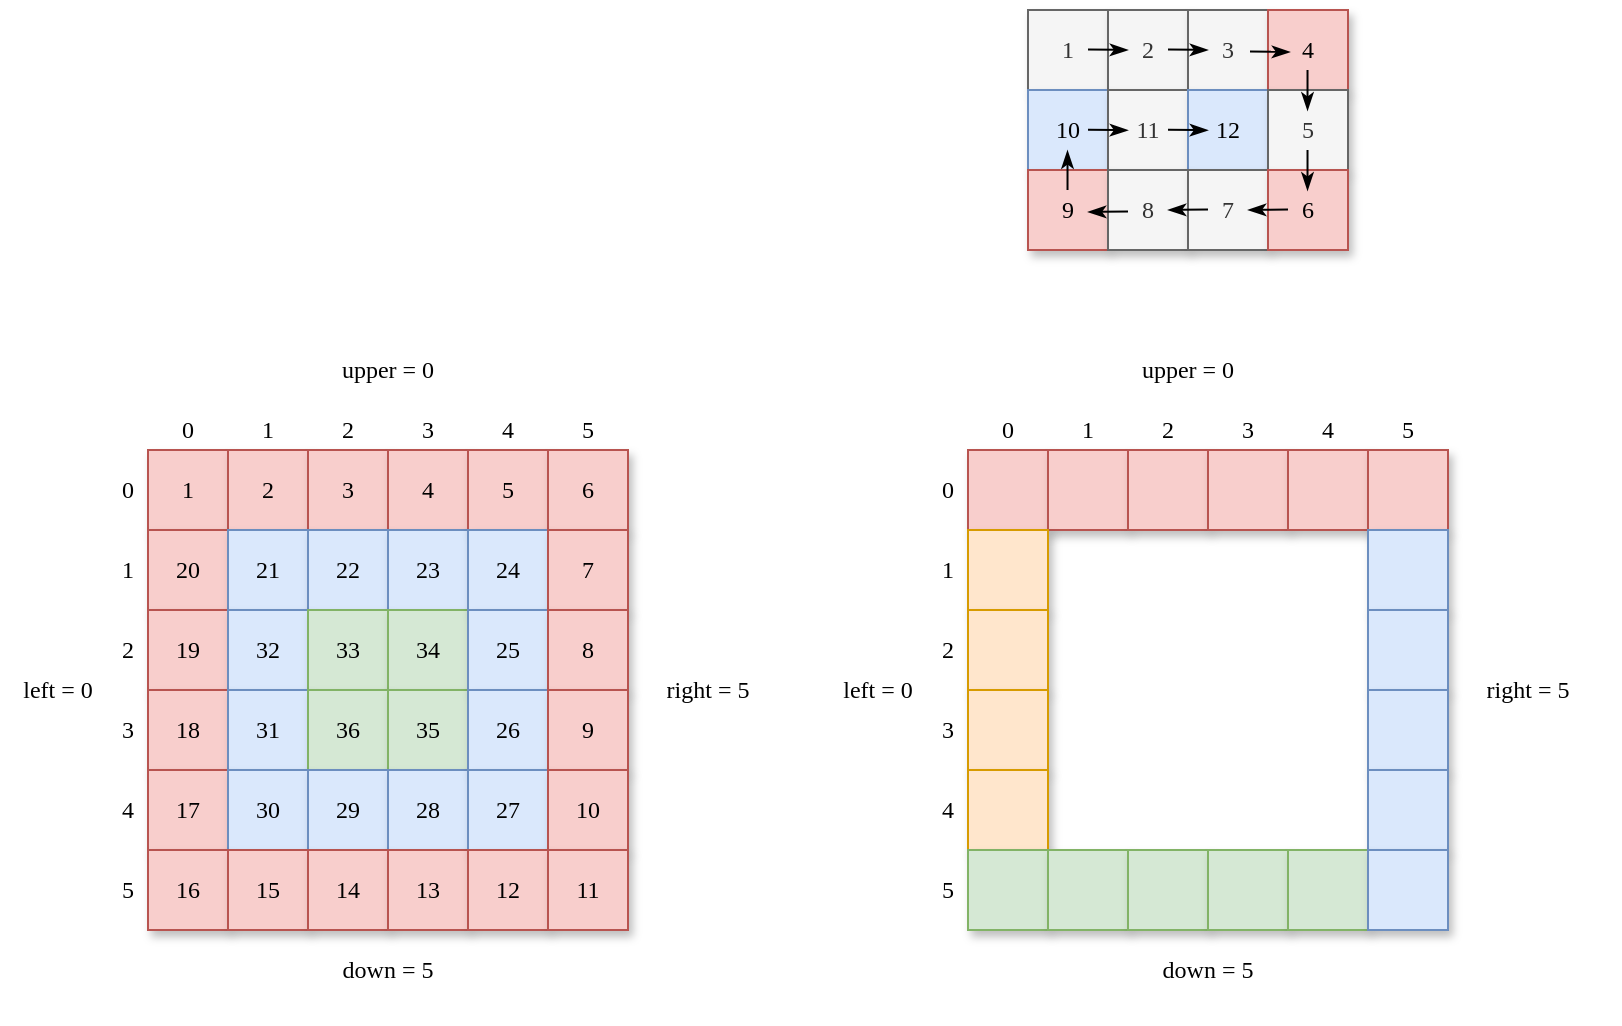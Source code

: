 <mxfile version="16.1.2" type="github">
  <diagram id="IRbPlLW_MTMiBRLNol3o" name="第 1 页">
    <mxGraphModel dx="2249" dy="762" grid="1" gridSize="10" guides="1" tooltips="1" connect="1" arrows="1" fold="1" page="1" pageScale="1" pageWidth="827" pageHeight="1169" math="0" shadow="0">
      <root>
        <mxCell id="0" />
        <mxCell id="1" parent="0" />
        <mxCell id="vTB9UbbACouyx4NtII5U-1" value="&lt;font face=&quot;Comic Sans MS&quot;&gt;1&lt;/font&gt;" style="rounded=0;whiteSpace=wrap;html=1;fillColor=#f5f5f5;fontColor=#333333;strokeColor=#666666;shadow=1;" vertex="1" parent="1">
          <mxGeometry x="280" y="160" width="40" height="40" as="geometry" />
        </mxCell>
        <mxCell id="vTB9UbbACouyx4NtII5U-2" value="&lt;font face=&quot;Comic Sans MS&quot;&gt;2&lt;/font&gt;" style="rounded=0;whiteSpace=wrap;html=1;fillColor=#f5f5f5;fontColor=#333333;strokeColor=#666666;shadow=1;" vertex="1" parent="1">
          <mxGeometry x="320" y="160" width="40" height="40" as="geometry" />
        </mxCell>
        <mxCell id="vTB9UbbACouyx4NtII5U-3" value="&lt;font face=&quot;Comic Sans MS&quot;&gt;3&lt;/font&gt;" style="rounded=0;whiteSpace=wrap;html=1;fillColor=#f5f5f5;fontColor=#333333;strokeColor=#666666;shadow=1;" vertex="1" parent="1">
          <mxGeometry x="360" y="160" width="40" height="40" as="geometry" />
        </mxCell>
        <mxCell id="vTB9UbbACouyx4NtII5U-4" value="&lt;font face=&quot;Comic Sans MS&quot;&gt;4&lt;/font&gt;" style="rounded=0;whiteSpace=wrap;html=1;fillColor=#f8cecc;strokeColor=#b85450;shadow=1;" vertex="1" parent="1">
          <mxGeometry x="400" y="160" width="40" height="40" as="geometry" />
        </mxCell>
        <mxCell id="vTB9UbbACouyx4NtII5U-5" value="&lt;font face=&quot;Comic Sans MS&quot;&gt;10&lt;/font&gt;" style="rounded=0;whiteSpace=wrap;html=1;fillColor=#dae8fc;strokeColor=#6c8ebf;shadow=1;" vertex="1" parent="1">
          <mxGeometry x="280" y="200" width="40" height="40" as="geometry" />
        </mxCell>
        <mxCell id="vTB9UbbACouyx4NtII5U-6" value="&lt;font face=&quot;Comic Sans MS&quot;&gt;11&lt;/font&gt;" style="rounded=0;whiteSpace=wrap;html=1;fillColor=#f5f5f5;fontColor=#333333;strokeColor=#666666;shadow=1;" vertex="1" parent="1">
          <mxGeometry x="320" y="200" width="40" height="40" as="geometry" />
        </mxCell>
        <mxCell id="vTB9UbbACouyx4NtII5U-7" value="&lt;font face=&quot;Comic Sans MS&quot;&gt;12&lt;/font&gt;" style="rounded=0;whiteSpace=wrap;html=1;fillColor=#dae8fc;strokeColor=#6c8ebf;shadow=1;" vertex="1" parent="1">
          <mxGeometry x="360" y="200" width="40" height="40" as="geometry" />
        </mxCell>
        <mxCell id="vTB9UbbACouyx4NtII5U-8" value="&lt;font face=&quot;Comic Sans MS&quot;&gt;5&lt;/font&gt;" style="rounded=0;whiteSpace=wrap;html=1;fillColor=#f5f5f5;fontColor=#333333;strokeColor=#666666;shadow=1;" vertex="1" parent="1">
          <mxGeometry x="400" y="200" width="40" height="40" as="geometry" />
        </mxCell>
        <mxCell id="vTB9UbbACouyx4NtII5U-9" value="&lt;font face=&quot;Comic Sans MS&quot;&gt;9&lt;/font&gt;" style="rounded=0;whiteSpace=wrap;html=1;fillColor=#f8cecc;strokeColor=#b85450;shadow=1;" vertex="1" parent="1">
          <mxGeometry x="280" y="240" width="40" height="40" as="geometry" />
        </mxCell>
        <mxCell id="vTB9UbbACouyx4NtII5U-10" value="&lt;font face=&quot;Comic Sans MS&quot;&gt;8&lt;/font&gt;" style="rounded=0;whiteSpace=wrap;html=1;fillColor=#f5f5f5;fontColor=#333333;strokeColor=#666666;shadow=1;" vertex="1" parent="1">
          <mxGeometry x="320" y="240" width="40" height="40" as="geometry" />
        </mxCell>
        <mxCell id="vTB9UbbACouyx4NtII5U-11" value="&lt;font face=&quot;Comic Sans MS&quot;&gt;7&lt;/font&gt;" style="rounded=0;whiteSpace=wrap;html=1;fillColor=#f5f5f5;fontColor=#333333;strokeColor=#666666;shadow=1;" vertex="1" parent="1">
          <mxGeometry x="360" y="240" width="40" height="40" as="geometry" />
        </mxCell>
        <mxCell id="vTB9UbbACouyx4NtII5U-12" value="&lt;font face=&quot;Comic Sans MS&quot;&gt;6&lt;/font&gt;" style="rounded=0;whiteSpace=wrap;html=1;fillColor=#f8cecc;strokeColor=#b85450;shadow=1;" vertex="1" parent="1">
          <mxGeometry x="400" y="240" width="40" height="40" as="geometry" />
        </mxCell>
        <mxCell id="vTB9UbbACouyx4NtII5U-13" value="" style="endArrow=classicThin;html=1;rounded=0;fontFamily=Comic Sans MS;endFill=1;" edge="1" parent="1">
          <mxGeometry width="50" height="50" relative="1" as="geometry">
            <mxPoint x="310" y="179.76" as="sourcePoint" />
            <mxPoint x="330" y="180" as="targetPoint" />
          </mxGeometry>
        </mxCell>
        <mxCell id="vTB9UbbACouyx4NtII5U-14" value="" style="endArrow=classicThin;html=1;rounded=0;fontFamily=Comic Sans MS;endFill=1;" edge="1" parent="1">
          <mxGeometry width="50" height="50" relative="1" as="geometry">
            <mxPoint x="350" y="179.76" as="sourcePoint" />
            <mxPoint x="370" y="180" as="targetPoint" />
          </mxGeometry>
        </mxCell>
        <mxCell id="vTB9UbbACouyx4NtII5U-15" value="" style="endArrow=classicThin;html=1;rounded=0;fontFamily=Comic Sans MS;endFill=1;" edge="1" parent="1">
          <mxGeometry width="50" height="50" relative="1" as="geometry">
            <mxPoint x="391" y="180.76" as="sourcePoint" />
            <mxPoint x="411" y="181" as="targetPoint" />
          </mxGeometry>
        </mxCell>
        <mxCell id="vTB9UbbACouyx4NtII5U-16" value="" style="endArrow=classicThin;html=1;rounded=0;fontFamily=Comic Sans MS;endFill=1;" edge="1" parent="1">
          <mxGeometry width="50" height="50" relative="1" as="geometry">
            <mxPoint x="419.76" y="190" as="sourcePoint" />
            <mxPoint x="419.76" y="210.24" as="targetPoint" />
          </mxGeometry>
        </mxCell>
        <mxCell id="vTB9UbbACouyx4NtII5U-17" value="" style="endArrow=classicThin;html=1;rounded=0;fontFamily=Comic Sans MS;endFill=1;" edge="1" parent="1">
          <mxGeometry width="50" height="50" relative="1" as="geometry">
            <mxPoint x="419.76" y="230" as="sourcePoint" />
            <mxPoint x="419.76" y="250.24" as="targetPoint" />
          </mxGeometry>
        </mxCell>
        <mxCell id="vTB9UbbACouyx4NtII5U-18" value="" style="endArrow=classicThin;html=1;rounded=0;fontFamily=Comic Sans MS;endFill=1;" edge="1" parent="1">
          <mxGeometry width="50" height="50" relative="1" as="geometry">
            <mxPoint x="410" y="259.76" as="sourcePoint" />
            <mxPoint x="390" y="260" as="targetPoint" />
          </mxGeometry>
        </mxCell>
        <mxCell id="vTB9UbbACouyx4NtII5U-19" value="" style="endArrow=classicThin;html=1;rounded=0;fontFamily=Comic Sans MS;endFill=1;" edge="1" parent="1">
          <mxGeometry width="50" height="50" relative="1" as="geometry">
            <mxPoint x="370" y="259.76" as="sourcePoint" />
            <mxPoint x="350" y="260" as="targetPoint" />
          </mxGeometry>
        </mxCell>
        <mxCell id="vTB9UbbACouyx4NtII5U-20" value="" style="endArrow=classicThin;html=1;rounded=0;fontFamily=Comic Sans MS;endFill=1;" edge="1" parent="1">
          <mxGeometry width="50" height="50" relative="1" as="geometry">
            <mxPoint x="330" y="260.76" as="sourcePoint" />
            <mxPoint x="310" y="261" as="targetPoint" />
          </mxGeometry>
        </mxCell>
        <mxCell id="vTB9UbbACouyx4NtII5U-21" value="" style="endArrow=classicThin;html=1;rounded=0;fontFamily=Comic Sans MS;endFill=1;" edge="1" parent="1">
          <mxGeometry width="50" height="50" relative="1" as="geometry">
            <mxPoint x="299.76" y="250" as="sourcePoint" />
            <mxPoint x="299.76" y="230.24" as="targetPoint" />
          </mxGeometry>
        </mxCell>
        <mxCell id="vTB9UbbACouyx4NtII5U-22" value="" style="endArrow=classicThin;html=1;rounded=0;fontFamily=Comic Sans MS;endFill=1;" edge="1" parent="1">
          <mxGeometry width="50" height="50" relative="1" as="geometry">
            <mxPoint x="310" y="219.88" as="sourcePoint" />
            <mxPoint x="330" y="220.12" as="targetPoint" />
          </mxGeometry>
        </mxCell>
        <mxCell id="vTB9UbbACouyx4NtII5U-23" value="" style="endArrow=classicThin;html=1;rounded=0;fontFamily=Comic Sans MS;endFill=1;" edge="1" parent="1">
          <mxGeometry width="50" height="50" relative="1" as="geometry">
            <mxPoint x="350" y="219.88" as="sourcePoint" />
            <mxPoint x="370" y="220.12" as="targetPoint" />
          </mxGeometry>
        </mxCell>
        <mxCell id="vTB9UbbACouyx4NtII5U-24" value="&lt;font face=&quot;Comic Sans MS&quot;&gt;1&lt;/font&gt;" style="rounded=0;whiteSpace=wrap;html=1;fillColor=#f8cecc;strokeColor=#b85450;shadow=1;" vertex="1" parent="1">
          <mxGeometry x="-160" y="380" width="40" height="40" as="geometry" />
        </mxCell>
        <mxCell id="vTB9UbbACouyx4NtII5U-25" value="&lt;font face=&quot;Comic Sans MS&quot;&gt;2&lt;/font&gt;" style="rounded=0;whiteSpace=wrap;html=1;fillColor=#f8cecc;strokeColor=#b85450;shadow=1;" vertex="1" parent="1">
          <mxGeometry x="-120" y="380" width="40" height="40" as="geometry" />
        </mxCell>
        <mxCell id="vTB9UbbACouyx4NtII5U-26" value="&lt;font face=&quot;Comic Sans MS&quot;&gt;3&lt;/font&gt;" style="rounded=0;whiteSpace=wrap;html=1;fillColor=#f8cecc;strokeColor=#b85450;shadow=1;" vertex="1" parent="1">
          <mxGeometry x="-80" y="380" width="40" height="40" as="geometry" />
        </mxCell>
        <mxCell id="vTB9UbbACouyx4NtII5U-27" value="&lt;font face=&quot;Comic Sans MS&quot;&gt;4&lt;/font&gt;" style="rounded=0;whiteSpace=wrap;html=1;fillColor=#f8cecc;strokeColor=#b85450;shadow=1;" vertex="1" parent="1">
          <mxGeometry x="-40" y="380" width="40" height="40" as="geometry" />
        </mxCell>
        <mxCell id="vTB9UbbACouyx4NtII5U-28" value="&lt;font face=&quot;Comic Sans MS&quot;&gt;20&lt;/font&gt;" style="rounded=0;whiteSpace=wrap;html=1;fillColor=#f8cecc;strokeColor=#b85450;shadow=1;" vertex="1" parent="1">
          <mxGeometry x="-160" y="420" width="40" height="40" as="geometry" />
        </mxCell>
        <mxCell id="vTB9UbbACouyx4NtII5U-29" value="&lt;font face=&quot;Comic Sans MS&quot;&gt;21&lt;/font&gt;" style="rounded=0;whiteSpace=wrap;html=1;fillColor=#dae8fc;strokeColor=#6c8ebf;shadow=1;" vertex="1" parent="1">
          <mxGeometry x="-120" y="420" width="40" height="40" as="geometry" />
        </mxCell>
        <mxCell id="vTB9UbbACouyx4NtII5U-30" value="&lt;font face=&quot;Comic Sans MS&quot;&gt;22&lt;/font&gt;" style="rounded=0;whiteSpace=wrap;html=1;fillColor=#dae8fc;strokeColor=#6c8ebf;shadow=1;" vertex="1" parent="1">
          <mxGeometry x="-80" y="420" width="40" height="40" as="geometry" />
        </mxCell>
        <mxCell id="vTB9UbbACouyx4NtII5U-31" value="&lt;font face=&quot;Comic Sans MS&quot;&gt;23&lt;/font&gt;" style="rounded=0;whiteSpace=wrap;html=1;shadow=1;fillColor=#dae8fc;strokeColor=#6c8ebf;" vertex="1" parent="1">
          <mxGeometry x="-40" y="420" width="40" height="40" as="geometry" />
        </mxCell>
        <mxCell id="vTB9UbbACouyx4NtII5U-32" value="&lt;font face=&quot;Comic Sans MS&quot;&gt;19&lt;/font&gt;" style="rounded=0;whiteSpace=wrap;html=1;fillColor=#f8cecc;strokeColor=#b85450;shadow=1;" vertex="1" parent="1">
          <mxGeometry x="-160" y="460" width="40" height="40" as="geometry" />
        </mxCell>
        <mxCell id="vTB9UbbACouyx4NtII5U-33" value="&lt;font face=&quot;Comic Sans MS&quot;&gt;32&lt;/font&gt;" style="rounded=0;whiteSpace=wrap;html=1;fillColor=#dae8fc;strokeColor=#6c8ebf;shadow=1;" vertex="1" parent="1">
          <mxGeometry x="-120" y="460" width="40" height="40" as="geometry" />
        </mxCell>
        <mxCell id="vTB9UbbACouyx4NtII5U-34" value="&lt;font face=&quot;Comic Sans MS&quot;&gt;33&lt;/font&gt;" style="rounded=0;whiteSpace=wrap;html=1;fillColor=#d5e8d4;strokeColor=#82b366;shadow=1;" vertex="1" parent="1">
          <mxGeometry x="-80" y="460" width="40" height="40" as="geometry" />
        </mxCell>
        <mxCell id="vTB9UbbACouyx4NtII5U-35" value="&lt;font face=&quot;Comic Sans MS&quot;&gt;34&lt;/font&gt;" style="rounded=0;whiteSpace=wrap;html=1;shadow=1;fillColor=#d5e8d4;strokeColor=#82b366;" vertex="1" parent="1">
          <mxGeometry x="-40" y="460" width="40" height="40" as="geometry" />
        </mxCell>
        <mxCell id="vTB9UbbACouyx4NtII5U-36" value="&lt;font face=&quot;Comic Sans MS&quot;&gt;18&lt;/font&gt;" style="rounded=0;whiteSpace=wrap;html=1;fillColor=#f8cecc;strokeColor=#b85450;shadow=1;" vertex="1" parent="1">
          <mxGeometry x="-160" y="500" width="40" height="40" as="geometry" />
        </mxCell>
        <mxCell id="vTB9UbbACouyx4NtII5U-37" value="&lt;font face=&quot;Comic Sans MS&quot;&gt;31&lt;/font&gt;" style="rounded=0;whiteSpace=wrap;html=1;fillColor=#dae8fc;strokeColor=#6c8ebf;shadow=1;" vertex="1" parent="1">
          <mxGeometry x="-120" y="500" width="40" height="40" as="geometry" />
        </mxCell>
        <mxCell id="vTB9UbbACouyx4NtII5U-38" value="&lt;font face=&quot;Comic Sans MS&quot;&gt;36&lt;/font&gt;" style="rounded=0;whiteSpace=wrap;html=1;fillColor=#d5e8d4;strokeColor=#82b366;shadow=1;" vertex="1" parent="1">
          <mxGeometry x="-80" y="500" width="40" height="40" as="geometry" />
        </mxCell>
        <mxCell id="vTB9UbbACouyx4NtII5U-39" value="&lt;font face=&quot;Comic Sans MS&quot;&gt;35&lt;/font&gt;" style="rounded=0;whiteSpace=wrap;html=1;fillColor=#d5e8d4;strokeColor=#82b366;shadow=1;" vertex="1" parent="1">
          <mxGeometry x="-40" y="500" width="40" height="40" as="geometry" />
        </mxCell>
        <mxCell id="vTB9UbbACouyx4NtII5U-40" value="&lt;font face=&quot;Comic Sans MS&quot;&gt;17&lt;/font&gt;" style="rounded=0;whiteSpace=wrap;html=1;fillColor=#f8cecc;strokeColor=#b85450;shadow=1;" vertex="1" parent="1">
          <mxGeometry x="-160" y="540" width="40" height="40" as="geometry" />
        </mxCell>
        <mxCell id="vTB9UbbACouyx4NtII5U-41" value="&lt;font face=&quot;Comic Sans MS&quot;&gt;30&lt;/font&gt;" style="rounded=0;whiteSpace=wrap;html=1;fillColor=#dae8fc;strokeColor=#6c8ebf;shadow=1;" vertex="1" parent="1">
          <mxGeometry x="-120" y="540" width="40" height="40" as="geometry" />
        </mxCell>
        <mxCell id="vTB9UbbACouyx4NtII5U-42" value="&lt;font face=&quot;Comic Sans MS&quot;&gt;29&lt;/font&gt;" style="rounded=0;whiteSpace=wrap;html=1;fillColor=#dae8fc;strokeColor=#6c8ebf;shadow=1;" vertex="1" parent="1">
          <mxGeometry x="-80" y="540" width="40" height="40" as="geometry" />
        </mxCell>
        <mxCell id="vTB9UbbACouyx4NtII5U-43" value="&lt;font face=&quot;Comic Sans MS&quot;&gt;28&lt;/font&gt;" style="rounded=0;whiteSpace=wrap;html=1;fillColor=#dae8fc;strokeColor=#6c8ebf;shadow=1;" vertex="1" parent="1">
          <mxGeometry x="-40" y="540" width="40" height="40" as="geometry" />
        </mxCell>
        <mxCell id="vTB9UbbACouyx4NtII5U-44" value="&lt;font face=&quot;Comic Sans MS&quot;&gt;16&lt;/font&gt;" style="rounded=0;whiteSpace=wrap;html=1;fillColor=#f8cecc;strokeColor=#b85450;shadow=1;" vertex="1" parent="1">
          <mxGeometry x="-160" y="580" width="40" height="40" as="geometry" />
        </mxCell>
        <mxCell id="vTB9UbbACouyx4NtII5U-45" value="&lt;font face=&quot;Comic Sans MS&quot;&gt;15&lt;/font&gt;" style="rounded=0;whiteSpace=wrap;html=1;fillColor=#f8cecc;strokeColor=#b85450;shadow=1;" vertex="1" parent="1">
          <mxGeometry x="-120" y="580" width="40" height="40" as="geometry" />
        </mxCell>
        <mxCell id="vTB9UbbACouyx4NtII5U-46" value="&lt;font face=&quot;Comic Sans MS&quot;&gt;14&lt;/font&gt;" style="rounded=0;whiteSpace=wrap;html=1;fillColor=#f8cecc;strokeColor=#b85450;shadow=1;" vertex="1" parent="1">
          <mxGeometry x="-80" y="580" width="40" height="40" as="geometry" />
        </mxCell>
        <mxCell id="vTB9UbbACouyx4NtII5U-47" value="&lt;font face=&quot;Comic Sans MS&quot;&gt;13&lt;/font&gt;" style="rounded=0;whiteSpace=wrap;html=1;fillColor=#f8cecc;strokeColor=#b85450;shadow=1;" vertex="1" parent="1">
          <mxGeometry x="-40" y="580" width="40" height="40" as="geometry" />
        </mxCell>
        <mxCell id="vTB9UbbACouyx4NtII5U-48" value="&lt;font face=&quot;Comic Sans MS&quot;&gt;5&lt;/font&gt;" style="rounded=0;whiteSpace=wrap;html=1;fillColor=#f8cecc;strokeColor=#b85450;shadow=1;" vertex="1" parent="1">
          <mxGeometry y="380" width="40" height="40" as="geometry" />
        </mxCell>
        <mxCell id="vTB9UbbACouyx4NtII5U-49" value="&lt;font face=&quot;Comic Sans MS&quot;&gt;6&lt;/font&gt;" style="rounded=0;whiteSpace=wrap;html=1;fillColor=#f8cecc;strokeColor=#b85450;shadow=1;" vertex="1" parent="1">
          <mxGeometry x="40" y="380" width="40" height="40" as="geometry" />
        </mxCell>
        <mxCell id="vTB9UbbACouyx4NtII5U-50" value="&lt;font face=&quot;Comic Sans MS&quot;&gt;24&lt;/font&gt;" style="rounded=0;whiteSpace=wrap;html=1;fillColor=#dae8fc;strokeColor=#6c8ebf;shadow=1;" vertex="1" parent="1">
          <mxGeometry y="420" width="40" height="40" as="geometry" />
        </mxCell>
        <mxCell id="vTB9UbbACouyx4NtII5U-51" value="&lt;font face=&quot;Comic Sans MS&quot;&gt;7&lt;/font&gt;" style="rounded=0;whiteSpace=wrap;html=1;fillColor=#f8cecc;strokeColor=#b85450;shadow=1;" vertex="1" parent="1">
          <mxGeometry x="40" y="420" width="40" height="40" as="geometry" />
        </mxCell>
        <mxCell id="vTB9UbbACouyx4NtII5U-52" value="&lt;font face=&quot;Comic Sans MS&quot;&gt;25&lt;/font&gt;" style="rounded=0;whiteSpace=wrap;html=1;shadow=1;fillColor=#dae8fc;strokeColor=#6c8ebf;" vertex="1" parent="1">
          <mxGeometry y="460" width="40" height="40" as="geometry" />
        </mxCell>
        <mxCell id="vTB9UbbACouyx4NtII5U-53" value="&lt;font face=&quot;Comic Sans MS&quot;&gt;8&lt;/font&gt;" style="rounded=0;whiteSpace=wrap;html=1;fillColor=#f8cecc;strokeColor=#b85450;shadow=1;" vertex="1" parent="1">
          <mxGeometry x="40" y="460" width="40" height="40" as="geometry" />
        </mxCell>
        <mxCell id="vTB9UbbACouyx4NtII5U-54" value="&lt;font face=&quot;Comic Sans MS&quot;&gt;26&lt;/font&gt;" style="rounded=0;whiteSpace=wrap;html=1;fillColor=#dae8fc;strokeColor=#6c8ebf;shadow=1;" vertex="1" parent="1">
          <mxGeometry y="500" width="40" height="40" as="geometry" />
        </mxCell>
        <mxCell id="vTB9UbbACouyx4NtII5U-55" value="&lt;font face=&quot;Comic Sans MS&quot;&gt;9&lt;/font&gt;" style="rounded=0;whiteSpace=wrap;html=1;fillColor=#f8cecc;strokeColor=#b85450;shadow=1;" vertex="1" parent="1">
          <mxGeometry x="40" y="500" width="40" height="40" as="geometry" />
        </mxCell>
        <mxCell id="vTB9UbbACouyx4NtII5U-56" value="&lt;font face=&quot;Comic Sans MS&quot;&gt;27&lt;/font&gt;" style="rounded=0;whiteSpace=wrap;html=1;fillColor=#dae8fc;strokeColor=#6c8ebf;shadow=1;" vertex="1" parent="1">
          <mxGeometry y="540" width="40" height="40" as="geometry" />
        </mxCell>
        <mxCell id="vTB9UbbACouyx4NtII5U-57" value="&lt;font face=&quot;Comic Sans MS&quot;&gt;10&lt;/font&gt;" style="rounded=0;whiteSpace=wrap;html=1;fillColor=#f8cecc;strokeColor=#b85450;shadow=1;" vertex="1" parent="1">
          <mxGeometry x="40" y="540" width="40" height="40" as="geometry" />
        </mxCell>
        <mxCell id="vTB9UbbACouyx4NtII5U-58" value="&lt;font face=&quot;Comic Sans MS&quot;&gt;12&lt;/font&gt;" style="rounded=0;whiteSpace=wrap;html=1;fillColor=#f8cecc;strokeColor=#b85450;shadow=1;" vertex="1" parent="1">
          <mxGeometry y="580" width="40" height="40" as="geometry" />
        </mxCell>
        <mxCell id="vTB9UbbACouyx4NtII5U-59" value="&lt;font face=&quot;Comic Sans MS&quot;&gt;11&lt;/font&gt;" style="rounded=0;whiteSpace=wrap;html=1;fillColor=#f8cecc;strokeColor=#b85450;shadow=1;" vertex="1" parent="1">
          <mxGeometry x="40" y="580" width="40" height="40" as="geometry" />
        </mxCell>
        <mxCell id="vTB9UbbACouyx4NtII5U-60" value="upper = 0" style="text;html=1;strokeColor=none;fillColor=none;align=center;verticalAlign=middle;whiteSpace=wrap;rounded=0;shadow=1;fontFamily=Comic Sans MS;" vertex="1" parent="1">
          <mxGeometry x="-80" y="320" width="80" height="40" as="geometry" />
        </mxCell>
        <mxCell id="vTB9UbbACouyx4NtII5U-61" value="right = 5" style="text;html=1;strokeColor=none;fillColor=none;align=center;verticalAlign=middle;whiteSpace=wrap;rounded=0;shadow=1;fontFamily=Comic Sans MS;" vertex="1" parent="1">
          <mxGeometry x="80" y="480" width="80" height="40" as="geometry" />
        </mxCell>
        <mxCell id="vTB9UbbACouyx4NtII5U-62" value="down = 5" style="text;html=1;strokeColor=none;fillColor=none;align=center;verticalAlign=middle;whiteSpace=wrap;rounded=0;shadow=1;fontFamily=Comic Sans MS;" vertex="1" parent="1">
          <mxGeometry x="-80" y="620" width="80" height="40" as="geometry" />
        </mxCell>
        <mxCell id="vTB9UbbACouyx4NtII5U-63" value="left = 0" style="text;html=1;strokeColor=none;fillColor=none;align=center;verticalAlign=middle;whiteSpace=wrap;rounded=0;shadow=1;fontFamily=Comic Sans MS;" vertex="1" parent="1">
          <mxGeometry x="-230" y="460" width="50" height="80" as="geometry" />
        </mxCell>
        <mxCell id="vTB9UbbACouyx4NtII5U-64" value="0" style="text;html=1;strokeColor=none;fillColor=none;align=center;verticalAlign=middle;whiteSpace=wrap;rounded=0;shadow=1;fontFamily=Comic Sans MS;" vertex="1" parent="1">
          <mxGeometry x="-180" y="380" width="20" height="40" as="geometry" />
        </mxCell>
        <mxCell id="vTB9UbbACouyx4NtII5U-65" value="1" style="text;html=1;strokeColor=none;fillColor=none;align=center;verticalAlign=middle;whiteSpace=wrap;rounded=0;shadow=1;fontFamily=Comic Sans MS;" vertex="1" parent="1">
          <mxGeometry x="-180" y="420" width="20" height="40" as="geometry" />
        </mxCell>
        <mxCell id="vTB9UbbACouyx4NtII5U-66" value="2" style="text;html=1;strokeColor=none;fillColor=none;align=center;verticalAlign=middle;whiteSpace=wrap;rounded=0;shadow=1;fontFamily=Comic Sans MS;" vertex="1" parent="1">
          <mxGeometry x="-180" y="460" width="20" height="40" as="geometry" />
        </mxCell>
        <mxCell id="vTB9UbbACouyx4NtII5U-67" value="3" style="text;html=1;strokeColor=none;fillColor=none;align=center;verticalAlign=middle;whiteSpace=wrap;rounded=0;shadow=1;fontFamily=Comic Sans MS;" vertex="1" parent="1">
          <mxGeometry x="-180" y="500" width="20" height="40" as="geometry" />
        </mxCell>
        <mxCell id="vTB9UbbACouyx4NtII5U-68" value="4" style="text;html=1;strokeColor=none;fillColor=none;align=center;verticalAlign=middle;whiteSpace=wrap;rounded=0;shadow=1;fontFamily=Comic Sans MS;" vertex="1" parent="1">
          <mxGeometry x="-180" y="540" width="20" height="40" as="geometry" />
        </mxCell>
        <mxCell id="vTB9UbbACouyx4NtII5U-69" value="5" style="text;html=1;strokeColor=none;fillColor=none;align=center;verticalAlign=middle;whiteSpace=wrap;rounded=0;shadow=1;fontFamily=Comic Sans MS;" vertex="1" parent="1">
          <mxGeometry x="-180" y="580" width="20" height="40" as="geometry" />
        </mxCell>
        <mxCell id="vTB9UbbACouyx4NtII5U-70" value="0" style="text;html=1;strokeColor=none;fillColor=none;align=center;verticalAlign=middle;whiteSpace=wrap;rounded=0;shadow=1;fontFamily=Comic Sans MS;" vertex="1" parent="1">
          <mxGeometry x="-160" y="360" width="40" height="20" as="geometry" />
        </mxCell>
        <mxCell id="vTB9UbbACouyx4NtII5U-71" value="1" style="text;html=1;strokeColor=none;fillColor=none;align=center;verticalAlign=middle;whiteSpace=wrap;rounded=0;shadow=1;fontFamily=Comic Sans MS;" vertex="1" parent="1">
          <mxGeometry x="-120" y="360" width="40" height="20" as="geometry" />
        </mxCell>
        <mxCell id="vTB9UbbACouyx4NtII5U-72" value="2" style="text;html=1;strokeColor=none;fillColor=none;align=center;verticalAlign=middle;whiteSpace=wrap;rounded=0;shadow=1;fontFamily=Comic Sans MS;" vertex="1" parent="1">
          <mxGeometry x="-80" y="360" width="40" height="20" as="geometry" />
        </mxCell>
        <mxCell id="vTB9UbbACouyx4NtII5U-73" value="3" style="text;html=1;strokeColor=none;fillColor=none;align=center;verticalAlign=middle;whiteSpace=wrap;rounded=0;shadow=1;fontFamily=Comic Sans MS;" vertex="1" parent="1">
          <mxGeometry x="-40" y="360" width="40" height="20" as="geometry" />
        </mxCell>
        <mxCell id="vTB9UbbACouyx4NtII5U-74" value="4" style="text;html=1;strokeColor=none;fillColor=none;align=center;verticalAlign=middle;whiteSpace=wrap;rounded=0;shadow=1;fontFamily=Comic Sans MS;" vertex="1" parent="1">
          <mxGeometry y="360" width="40" height="20" as="geometry" />
        </mxCell>
        <mxCell id="vTB9UbbACouyx4NtII5U-75" value="5" style="text;html=1;strokeColor=none;fillColor=none;align=center;verticalAlign=middle;whiteSpace=wrap;rounded=0;shadow=1;fontFamily=Comic Sans MS;" vertex="1" parent="1">
          <mxGeometry x="40" y="360" width="40" height="20" as="geometry" />
        </mxCell>
        <mxCell id="vTB9UbbACouyx4NtII5U-76" value="" style="rounded=0;whiteSpace=wrap;html=1;fillColor=#f8cecc;strokeColor=#b85450;shadow=1;" vertex="1" parent="1">
          <mxGeometry x="250" y="380" width="40" height="40" as="geometry" />
        </mxCell>
        <mxCell id="vTB9UbbACouyx4NtII5U-77" value="" style="rounded=0;whiteSpace=wrap;html=1;fillColor=#f8cecc;strokeColor=#b85450;shadow=1;" vertex="1" parent="1">
          <mxGeometry x="290" y="380" width="40" height="40" as="geometry" />
        </mxCell>
        <mxCell id="vTB9UbbACouyx4NtII5U-78" value="" style="rounded=0;whiteSpace=wrap;html=1;fillColor=#f8cecc;strokeColor=#b85450;shadow=1;" vertex="1" parent="1">
          <mxGeometry x="330" y="380" width="40" height="40" as="geometry" />
        </mxCell>
        <mxCell id="vTB9UbbACouyx4NtII5U-79" value="" style="rounded=0;whiteSpace=wrap;html=1;fillColor=#f8cecc;strokeColor=#b85450;shadow=1;" vertex="1" parent="1">
          <mxGeometry x="370" y="380" width="40" height="40" as="geometry" />
        </mxCell>
        <mxCell id="vTB9UbbACouyx4NtII5U-80" value="" style="rounded=0;whiteSpace=wrap;html=1;fillColor=#ffe6cc;strokeColor=#d79b00;shadow=1;" vertex="1" parent="1">
          <mxGeometry x="250" y="420" width="40" height="40" as="geometry" />
        </mxCell>
        <mxCell id="vTB9UbbACouyx4NtII5U-84" value="" style="rounded=0;whiteSpace=wrap;html=1;fillColor=#ffe6cc;strokeColor=#d79b00;shadow=1;" vertex="1" parent="1">
          <mxGeometry x="250" y="460" width="40" height="40" as="geometry" />
        </mxCell>
        <mxCell id="vTB9UbbACouyx4NtII5U-88" value="" style="rounded=0;whiteSpace=wrap;html=1;fillColor=#ffe6cc;strokeColor=#d79b00;shadow=1;" vertex="1" parent="1">
          <mxGeometry x="250" y="500" width="40" height="40" as="geometry" />
        </mxCell>
        <mxCell id="vTB9UbbACouyx4NtII5U-92" value="" style="rounded=0;whiteSpace=wrap;html=1;fillColor=#ffe6cc;strokeColor=#d79b00;shadow=1;" vertex="1" parent="1">
          <mxGeometry x="250" y="540" width="40" height="40" as="geometry" />
        </mxCell>
        <mxCell id="vTB9UbbACouyx4NtII5U-96" value="" style="rounded=0;whiteSpace=wrap;html=1;fillColor=#d5e8d4;strokeColor=#82b366;shadow=1;" vertex="1" parent="1">
          <mxGeometry x="250" y="580" width="40" height="40" as="geometry" />
        </mxCell>
        <mxCell id="vTB9UbbACouyx4NtII5U-97" value="" style="rounded=0;whiteSpace=wrap;html=1;fillColor=#d5e8d4;strokeColor=#82b366;shadow=1;" vertex="1" parent="1">
          <mxGeometry x="290" y="580" width="40" height="40" as="geometry" />
        </mxCell>
        <mxCell id="vTB9UbbACouyx4NtII5U-98" value="" style="rounded=0;whiteSpace=wrap;html=1;fillColor=#d5e8d4;strokeColor=#82b366;shadow=1;" vertex="1" parent="1">
          <mxGeometry x="330" y="580" width="40" height="40" as="geometry" />
        </mxCell>
        <mxCell id="vTB9UbbACouyx4NtII5U-99" value="" style="rounded=0;whiteSpace=wrap;html=1;fillColor=#d5e8d4;strokeColor=#82b366;shadow=1;" vertex="1" parent="1">
          <mxGeometry x="370" y="580" width="40" height="40" as="geometry" />
        </mxCell>
        <mxCell id="vTB9UbbACouyx4NtII5U-100" value="" style="rounded=0;whiteSpace=wrap;html=1;fillColor=#f8cecc;strokeColor=#b85450;shadow=1;" vertex="1" parent="1">
          <mxGeometry x="410" y="380" width="40" height="40" as="geometry" />
        </mxCell>
        <mxCell id="vTB9UbbACouyx4NtII5U-101" value="" style="rounded=0;whiteSpace=wrap;html=1;fillColor=#f8cecc;strokeColor=#b85450;shadow=1;" vertex="1" parent="1">
          <mxGeometry x="450" y="380" width="40" height="40" as="geometry" />
        </mxCell>
        <mxCell id="vTB9UbbACouyx4NtII5U-103" value="" style="rounded=0;whiteSpace=wrap;html=1;fillColor=#dae8fc;strokeColor=#6c8ebf;shadow=1;" vertex="1" parent="1">
          <mxGeometry x="450" y="420" width="40" height="40" as="geometry" />
        </mxCell>
        <mxCell id="vTB9UbbACouyx4NtII5U-105" value="" style="rounded=0;whiteSpace=wrap;html=1;fillColor=#dae8fc;strokeColor=#6c8ebf;shadow=1;" vertex="1" parent="1">
          <mxGeometry x="450" y="460" width="40" height="40" as="geometry" />
        </mxCell>
        <mxCell id="vTB9UbbACouyx4NtII5U-107" value="" style="rounded=0;whiteSpace=wrap;html=1;fillColor=#dae8fc;strokeColor=#6c8ebf;shadow=1;" vertex="1" parent="1">
          <mxGeometry x="450" y="500" width="40" height="40" as="geometry" />
        </mxCell>
        <mxCell id="vTB9UbbACouyx4NtII5U-109" value="" style="rounded=0;whiteSpace=wrap;html=1;fillColor=#dae8fc;strokeColor=#6c8ebf;shadow=1;" vertex="1" parent="1">
          <mxGeometry x="450" y="540" width="40" height="40" as="geometry" />
        </mxCell>
        <mxCell id="vTB9UbbACouyx4NtII5U-110" value="" style="rounded=0;whiteSpace=wrap;html=1;fillColor=#d5e8d4;strokeColor=#82b366;shadow=1;" vertex="1" parent="1">
          <mxGeometry x="410" y="580" width="40" height="40" as="geometry" />
        </mxCell>
        <mxCell id="vTB9UbbACouyx4NtII5U-111" value="" style="rounded=0;whiteSpace=wrap;html=1;fillColor=#dae8fc;strokeColor=#6c8ebf;shadow=1;" vertex="1" parent="1">
          <mxGeometry x="450" y="580" width="40" height="40" as="geometry" />
        </mxCell>
        <mxCell id="vTB9UbbACouyx4NtII5U-112" value="right = 5" style="text;html=1;strokeColor=none;fillColor=none;align=center;verticalAlign=middle;whiteSpace=wrap;rounded=0;shadow=1;fontFamily=Comic Sans MS;" vertex="1" parent="1">
          <mxGeometry x="490" y="480" width="80" height="40" as="geometry" />
        </mxCell>
        <mxCell id="vTB9UbbACouyx4NtII5U-113" value="down = 5" style="text;html=1;strokeColor=none;fillColor=none;align=center;verticalAlign=middle;whiteSpace=wrap;rounded=0;shadow=1;fontFamily=Comic Sans MS;" vertex="1" parent="1">
          <mxGeometry x="330" y="620" width="80" height="40" as="geometry" />
        </mxCell>
        <mxCell id="vTB9UbbACouyx4NtII5U-114" value="left = 0" style="text;html=1;strokeColor=none;fillColor=none;align=center;verticalAlign=middle;whiteSpace=wrap;rounded=0;shadow=1;fontFamily=Comic Sans MS;" vertex="1" parent="1">
          <mxGeometry x="180" y="460" width="50" height="80" as="geometry" />
        </mxCell>
        <mxCell id="vTB9UbbACouyx4NtII5U-115" value="0" style="text;html=1;strokeColor=none;fillColor=none;align=center;verticalAlign=middle;whiteSpace=wrap;rounded=0;shadow=1;fontFamily=Comic Sans MS;" vertex="1" parent="1">
          <mxGeometry x="230" y="380" width="20" height="40" as="geometry" />
        </mxCell>
        <mxCell id="vTB9UbbACouyx4NtII5U-116" value="1" style="text;html=1;strokeColor=none;fillColor=none;align=center;verticalAlign=middle;whiteSpace=wrap;rounded=0;shadow=1;fontFamily=Comic Sans MS;" vertex="1" parent="1">
          <mxGeometry x="230" y="420" width="20" height="40" as="geometry" />
        </mxCell>
        <mxCell id="vTB9UbbACouyx4NtII5U-117" value="2" style="text;html=1;strokeColor=none;fillColor=none;align=center;verticalAlign=middle;whiteSpace=wrap;rounded=0;shadow=1;fontFamily=Comic Sans MS;" vertex="1" parent="1">
          <mxGeometry x="230" y="460" width="20" height="40" as="geometry" />
        </mxCell>
        <mxCell id="vTB9UbbACouyx4NtII5U-118" value="3" style="text;html=1;strokeColor=none;fillColor=none;align=center;verticalAlign=middle;whiteSpace=wrap;rounded=0;shadow=1;fontFamily=Comic Sans MS;" vertex="1" parent="1">
          <mxGeometry x="230" y="500" width="20" height="40" as="geometry" />
        </mxCell>
        <mxCell id="vTB9UbbACouyx4NtII5U-119" value="4" style="text;html=1;strokeColor=none;fillColor=none;align=center;verticalAlign=middle;whiteSpace=wrap;rounded=0;shadow=1;fontFamily=Comic Sans MS;" vertex="1" parent="1">
          <mxGeometry x="230" y="540" width="20" height="40" as="geometry" />
        </mxCell>
        <mxCell id="vTB9UbbACouyx4NtII5U-120" value="5" style="text;html=1;strokeColor=none;fillColor=none;align=center;verticalAlign=middle;whiteSpace=wrap;rounded=0;shadow=1;fontFamily=Comic Sans MS;" vertex="1" parent="1">
          <mxGeometry x="230" y="580" width="20" height="40" as="geometry" />
        </mxCell>
        <mxCell id="vTB9UbbACouyx4NtII5U-121" value="0" style="text;html=1;strokeColor=none;fillColor=none;align=center;verticalAlign=middle;whiteSpace=wrap;rounded=0;shadow=1;fontFamily=Comic Sans MS;" vertex="1" parent="1">
          <mxGeometry x="250" y="360" width="40" height="20" as="geometry" />
        </mxCell>
        <mxCell id="vTB9UbbACouyx4NtII5U-122" value="1" style="text;html=1;strokeColor=none;fillColor=none;align=center;verticalAlign=middle;whiteSpace=wrap;rounded=0;shadow=1;fontFamily=Comic Sans MS;" vertex="1" parent="1">
          <mxGeometry x="290" y="360" width="40" height="20" as="geometry" />
        </mxCell>
        <mxCell id="vTB9UbbACouyx4NtII5U-123" value="2" style="text;html=1;strokeColor=none;fillColor=none;align=center;verticalAlign=middle;whiteSpace=wrap;rounded=0;shadow=1;fontFamily=Comic Sans MS;" vertex="1" parent="1">
          <mxGeometry x="330" y="360" width="40" height="20" as="geometry" />
        </mxCell>
        <mxCell id="vTB9UbbACouyx4NtII5U-124" value="3" style="text;html=1;strokeColor=none;fillColor=none;align=center;verticalAlign=middle;whiteSpace=wrap;rounded=0;shadow=1;fontFamily=Comic Sans MS;" vertex="1" parent="1">
          <mxGeometry x="370" y="360" width="40" height="20" as="geometry" />
        </mxCell>
        <mxCell id="vTB9UbbACouyx4NtII5U-125" value="4" style="text;html=1;strokeColor=none;fillColor=none;align=center;verticalAlign=middle;whiteSpace=wrap;rounded=0;shadow=1;fontFamily=Comic Sans MS;" vertex="1" parent="1">
          <mxGeometry x="410" y="360" width="40" height="20" as="geometry" />
        </mxCell>
        <mxCell id="vTB9UbbACouyx4NtII5U-126" value="5" style="text;html=1;strokeColor=none;fillColor=none;align=center;verticalAlign=middle;whiteSpace=wrap;rounded=0;shadow=1;fontFamily=Comic Sans MS;" vertex="1" parent="1">
          <mxGeometry x="450" y="360" width="40" height="20" as="geometry" />
        </mxCell>
        <mxCell id="vTB9UbbACouyx4NtII5U-128" value="upper = 0" style="text;html=1;strokeColor=none;fillColor=none;align=center;verticalAlign=middle;whiteSpace=wrap;rounded=0;shadow=1;fontFamily=Comic Sans MS;" vertex="1" parent="1">
          <mxGeometry x="320" y="320" width="80" height="40" as="geometry" />
        </mxCell>
      </root>
    </mxGraphModel>
  </diagram>
</mxfile>
